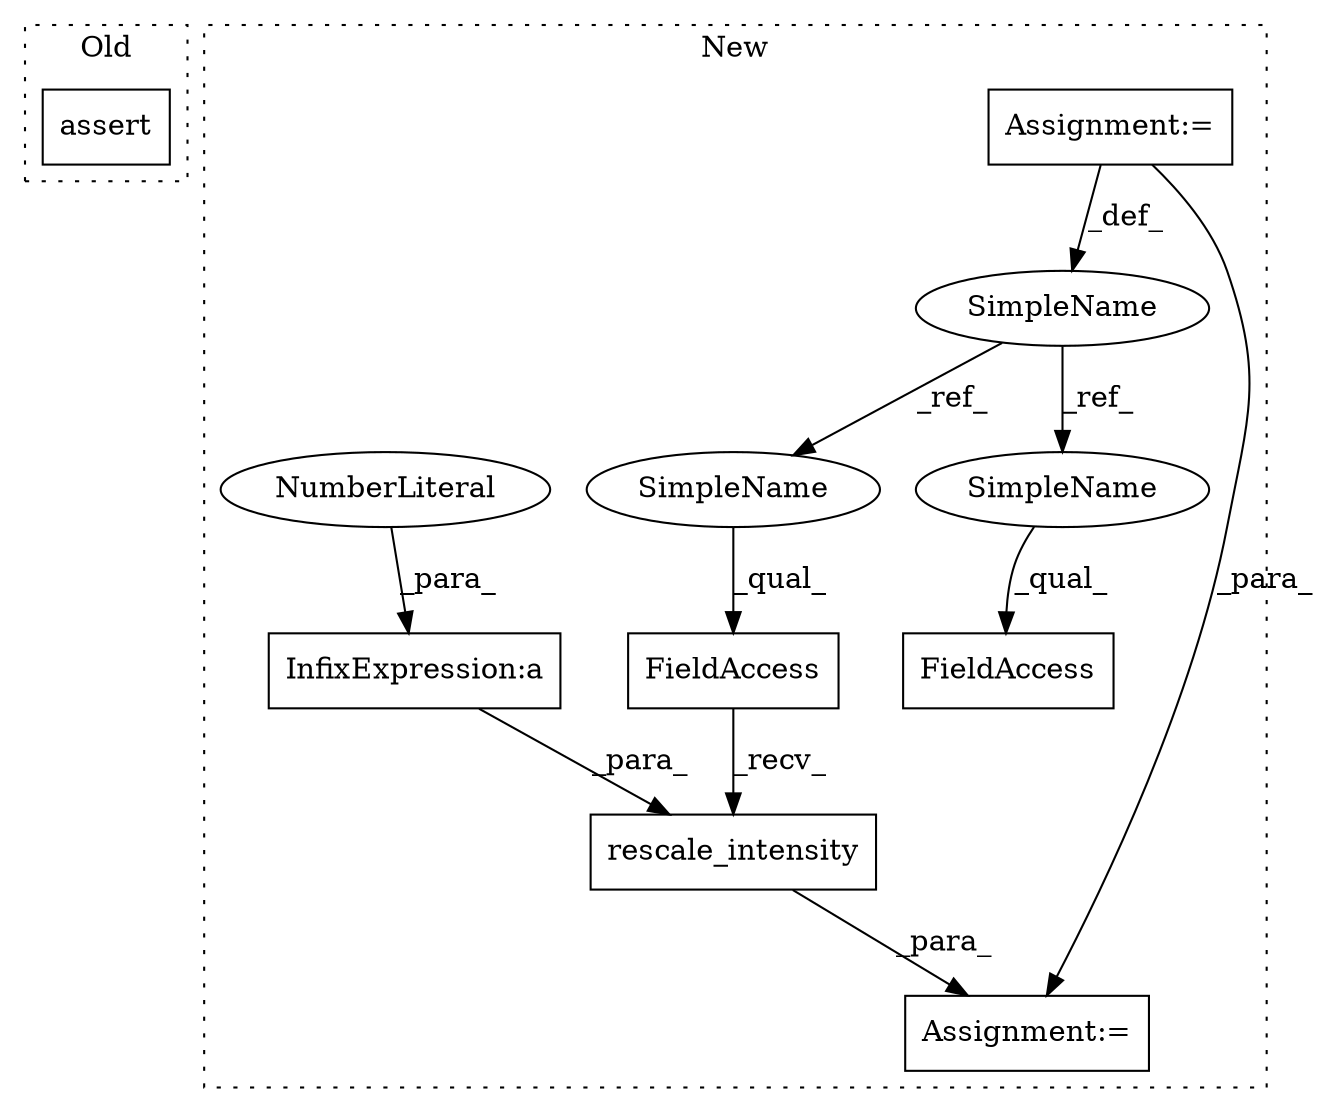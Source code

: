 digraph G {
subgraph cluster0 {
1 [label="assert" a="32" s="10134,10221" l="11,1" shape="box"];
label = "Old";
style="dotted";
}
subgraph cluster1 {
2 [label="rescale_intensity" a="32" s="9480,9509" l="18,1" shape="box"];
3 [label="FieldAccess" a="22" s="9463" l="16" shape="box"];
4 [label="Assignment:=" a="7" s="9462" l="1" shape="box"];
5 [label="SimpleName" a="42" s="9124" l="7" shape="ellipse"];
6 [label="FieldAccess" a="22" s="9896" l="16" shape="box"];
7 [label="Assignment:=" a="7" s="9124" l="7" shape="box"];
8 [label="InfixExpression:a" a="27" s="9501" l="3" shape="box"];
9 [label="NumberLiteral" a="34" s="9498" l="3" shape="ellipse"];
10 [label="SimpleName" a="42" s="9896" l="7" shape="ellipse"];
11 [label="SimpleName" a="42" s="9463" l="7" shape="ellipse"];
label = "New";
style="dotted";
}
2 -> 4 [label="_para_"];
3 -> 2 [label="_recv_"];
5 -> 10 [label="_ref_"];
5 -> 11 [label="_ref_"];
7 -> 4 [label="_para_"];
7 -> 5 [label="_def_"];
8 -> 2 [label="_para_"];
9 -> 8 [label="_para_"];
10 -> 6 [label="_qual_"];
11 -> 3 [label="_qual_"];
}